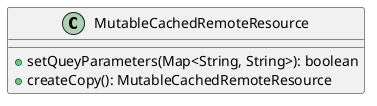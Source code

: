 @startuml

    class MutableCachedRemoteResource [[MutableCachedRemoteResource.html]] {
        +setQueyParameters(Map<String, String>): boolean
        +createCopy(): MutableCachedRemoteResource
    }

@enduml
